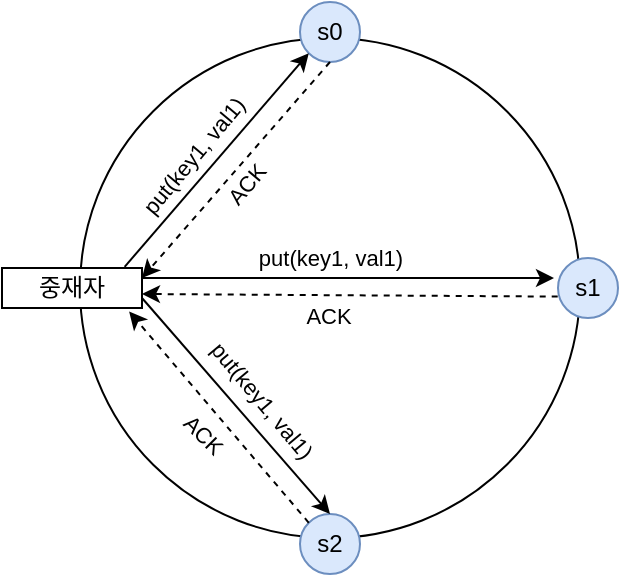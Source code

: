 <mxfile version="26.0.16">
  <diagram name="페이지-1" id="H9WtZ99kVyIT0Gjc967c">
    <mxGraphModel dx="819" dy="441" grid="1" gridSize="10" guides="1" tooltips="1" connect="1" arrows="1" fold="1" page="1" pageScale="1" pageWidth="827" pageHeight="1169" math="0" shadow="0">
      <root>
        <mxCell id="0" />
        <mxCell id="1" parent="0" />
        <mxCell id="E3zKF6fo65axN2jkQWq3-2" value="" style="ellipse;whiteSpace=wrap;html=1;fillColor=none;" vertex="1" parent="1">
          <mxGeometry x="289" y="140" width="250" height="250" as="geometry" />
        </mxCell>
        <mxCell id="E3zKF6fo65axN2jkQWq3-6" value="s1" style="ellipse;whiteSpace=wrap;html=1;fillColor=#dae8fc;strokeColor=#6c8ebf;" vertex="1" parent="1">
          <mxGeometry x="528" y="250" width="30" height="30" as="geometry" />
        </mxCell>
        <mxCell id="E3zKF6fo65axN2jkQWq3-7" value="s2" style="ellipse;whiteSpace=wrap;html=1;fillColor=#dae8fc;strokeColor=#6c8ebf;" vertex="1" parent="1">
          <mxGeometry x="399" y="378" width="30" height="30" as="geometry" />
        </mxCell>
        <mxCell id="E3zKF6fo65axN2jkQWq3-9" value="s0" style="ellipse;whiteSpace=wrap;html=1;fillColor=#dae8fc;strokeColor=#6c8ebf;" vertex="1" parent="1">
          <mxGeometry x="399" y="122" width="30" height="30" as="geometry" />
        </mxCell>
        <mxCell id="E3zKF6fo65axN2jkQWq3-13" value="중재자" style="rounded=0;whiteSpace=wrap;html=1;" vertex="1" parent="1">
          <mxGeometry x="250" y="255" width="70" height="20" as="geometry" />
        </mxCell>
        <mxCell id="E3zKF6fo65axN2jkQWq3-14" value="" style="endArrow=classic;html=1;rounded=0;exitX=0.876;exitY=-0.029;exitDx=0;exitDy=0;entryX=0;entryY=1;entryDx=0;entryDy=0;exitPerimeter=0;" edge="1" parent="1" source="E3zKF6fo65axN2jkQWq3-13" target="E3zKF6fo65axN2jkQWq3-9">
          <mxGeometry width="50" height="50" relative="1" as="geometry">
            <mxPoint x="360" y="300" as="sourcePoint" />
            <mxPoint x="410" y="250" as="targetPoint" />
          </mxGeometry>
        </mxCell>
        <mxCell id="E3zKF6fo65axN2jkQWq3-15" value="put(key1, val1)" style="edgeLabel;html=1;align=center;verticalAlign=middle;resizable=0;points=[];rotation=-50;" vertex="1" connectable="0" parent="E3zKF6fo65axN2jkQWq3-14">
          <mxGeometry x="-0.018" y="1" relative="1" as="geometry">
            <mxPoint x="-10" y="-2" as="offset" />
          </mxGeometry>
        </mxCell>
        <mxCell id="E3zKF6fo65axN2jkQWq3-16" value="" style="endArrow=classic;html=1;rounded=0;exitX=0.5;exitY=1;exitDx=0;exitDy=0;entryX=1;entryY=0.25;entryDx=0;entryDy=0;dashed=1;" edge="1" parent="1" source="E3zKF6fo65axN2jkQWq3-9" target="E3zKF6fo65axN2jkQWq3-13">
          <mxGeometry width="50" height="50" relative="1" as="geometry">
            <mxPoint x="360" y="300" as="sourcePoint" />
            <mxPoint x="410" y="250" as="targetPoint" />
          </mxGeometry>
        </mxCell>
        <mxCell id="E3zKF6fo65axN2jkQWq3-17" value="ACK" style="edgeLabel;html=1;align=center;verticalAlign=middle;resizable=0;points=[];rotation=-50;" vertex="1" connectable="0" parent="E3zKF6fo65axN2jkQWq3-16">
          <mxGeometry x="0.018" relative="1" as="geometry">
            <mxPoint x="6" y="6" as="offset" />
          </mxGeometry>
        </mxCell>
        <mxCell id="E3zKF6fo65axN2jkQWq3-18" value="" style="endArrow=classic;html=1;rounded=0;exitX=1;exitY=0.25;exitDx=0;exitDy=0;" edge="1" parent="1" source="E3zKF6fo65axN2jkQWq3-13">
          <mxGeometry width="50" height="50" relative="1" as="geometry">
            <mxPoint x="330" y="280" as="sourcePoint" />
            <mxPoint x="526" y="260" as="targetPoint" />
          </mxGeometry>
        </mxCell>
        <mxCell id="E3zKF6fo65axN2jkQWq3-19" value="put(key1, val1)" style="edgeLabel;html=1;align=center;verticalAlign=middle;resizable=0;points=[];rotation=0;" vertex="1" connectable="0" parent="E3zKF6fo65axN2jkQWq3-18">
          <mxGeometry x="-0.018" y="1" relative="1" as="geometry">
            <mxPoint x="-7" y="-9" as="offset" />
          </mxGeometry>
        </mxCell>
        <mxCell id="E3zKF6fo65axN2jkQWq3-20" value="" style="endArrow=classic;html=1;rounded=0;entryX=1;entryY=0.75;entryDx=0;entryDy=0;dashed=1;exitX=-0.005;exitY=0.643;exitDx=0;exitDy=0;exitPerimeter=0;" edge="1" parent="1" source="E3zKF6fo65axN2jkQWq3-6">
          <mxGeometry width="50" height="50" relative="1" as="geometry">
            <mxPoint x="530" y="268" as="sourcePoint" />
            <mxPoint x="320" y="268" as="targetPoint" />
          </mxGeometry>
        </mxCell>
        <mxCell id="E3zKF6fo65axN2jkQWq3-21" value="ACK" style="edgeLabel;html=1;align=center;verticalAlign=middle;resizable=0;points=[];rotation=0;" vertex="1" connectable="0" parent="E3zKF6fo65axN2jkQWq3-20">
          <mxGeometry x="-0.018" y="1" relative="1" as="geometry">
            <mxPoint x="-13" y="9" as="offset" />
          </mxGeometry>
        </mxCell>
        <mxCell id="E3zKF6fo65axN2jkQWq3-22" value="" style="endArrow=classic;html=1;rounded=0;exitX=1;exitY=0.75;exitDx=0;exitDy=0;entryX=0.5;entryY=0;entryDx=0;entryDy=0;" edge="1" parent="1" source="E3zKF6fo65axN2jkQWq3-13" target="E3zKF6fo65axN2jkQWq3-7">
          <mxGeometry width="50" height="50" relative="1" as="geometry">
            <mxPoint x="300" y="310" as="sourcePoint" />
            <mxPoint x="506" y="310" as="targetPoint" />
          </mxGeometry>
        </mxCell>
        <mxCell id="E3zKF6fo65axN2jkQWq3-23" value="put(key1, val1)" style="edgeLabel;html=1;align=center;verticalAlign=middle;resizable=0;points=[];rotation=50;" vertex="1" connectable="0" parent="E3zKF6fo65axN2jkQWq3-22">
          <mxGeometry x="-0.018" y="1" relative="1" as="geometry">
            <mxPoint x="13" y="-2" as="offset" />
          </mxGeometry>
        </mxCell>
        <mxCell id="E3zKF6fo65axN2jkQWq3-24" value="" style="endArrow=classic;html=1;rounded=0;entryX=0.908;entryY=1.086;entryDx=0;entryDy=0;dashed=1;exitX=0;exitY=0;exitDx=0;exitDy=0;entryPerimeter=0;" edge="1" parent="1" source="E3zKF6fo65axN2jkQWq3-7" target="E3zKF6fo65axN2jkQWq3-13">
          <mxGeometry width="50" height="50" relative="1" as="geometry">
            <mxPoint x="528" y="341" as="sourcePoint" />
            <mxPoint x="320" y="340" as="targetPoint" />
          </mxGeometry>
        </mxCell>
        <mxCell id="E3zKF6fo65axN2jkQWq3-25" value="ACK" style="edgeLabel;html=1;align=center;verticalAlign=middle;resizable=0;points=[];rotation=45;" vertex="1" connectable="0" parent="E3zKF6fo65axN2jkQWq3-24">
          <mxGeometry x="-0.018" y="1" relative="1" as="geometry">
            <mxPoint x="-8" y="6" as="offset" />
          </mxGeometry>
        </mxCell>
      </root>
    </mxGraphModel>
  </diagram>
</mxfile>
